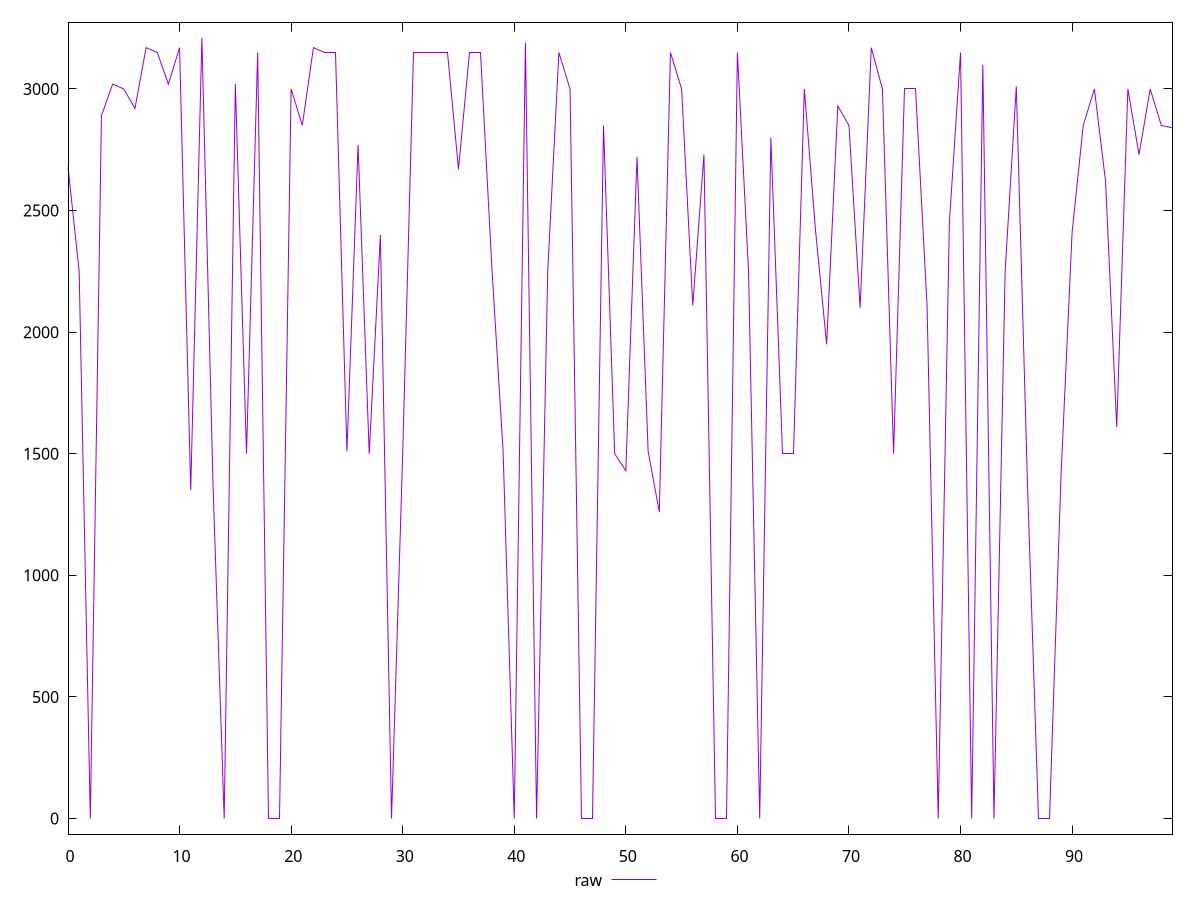 reset

$raw <<EOF
0 2680
1 2250
2 0
3 2890
4 3020
5 3000
6 2920
7 3170
8 3150
9 3020
10 3170
11 1350
12 3210
13 1370
14 0
15 3020
16 1500
17 3150
18 0
19 0
20 3000
21 2850
22 3170
23 3150
24 3150
25 1510
26 2770
27 1500
28 2400
29 0
30 1500
31 3150
32 3150
33 3150
34 3150
35 2670
36 3150
37 3150
38 2260
39 1510
40 0
41 3190
42 0
43 2250
44 3150
45 3000
46 0
47 0
48 2850
49 1500
50 1430
51 2720
52 1510
53 1260
54 3150
55 3000
56 2110
57 2730
58 0
59 0
60 3150
61 2250
62 0
63 2800
64 1500
65 1500
66 3000
67 2420
68 1950
69 2930
70 2850
71 2100
72 3170
73 3000
74 1500
75 3000
76 3000
77 2110
78 0
79 2450
80 3150
81 0
82 3100
83 0
84 2250
85 3010
86 1380
87 0
88 0
89 1400
90 2410
91 2850
92 3000
93 2620
94 1610
95 3000
96 2730
97 3000
98 2850
99 2840
EOF

set key outside below
set xrange [0:99]
set yrange [-64.2:3274.2]
set trange [-64.2:3274.2]
set terminal svg size 640, 500 enhanced background rgb 'white'
set output "reports/report_00028_2021-02-24T12-49-42.674Z/unused-javascript/samples/agenda/raw/values.svg"

plot $raw title "raw" with line

reset
